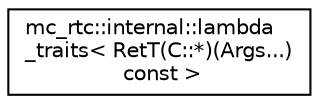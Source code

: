digraph "Graphical Class Hierarchy"
{
 // INTERACTIVE_SVG=YES
  edge [fontname="Helvetica",fontsize="10",labelfontname="Helvetica",labelfontsize="10"];
  node [fontname="Helvetica",fontsize="10",shape=record];
  rankdir="LR";
  Node0 [label="mc_rtc::internal::lambda\l_traits\< RetT(C::*)(Args...)\l const \>",height=0.2,width=0.4,color="black", fillcolor="white", style="filled",URL="$structmc__rtc_1_1internal_1_1lambda__traits_3_01RetT_07C_1_1_5_08_07Args_8_8_8_08_01const_01_4.html"];
}
